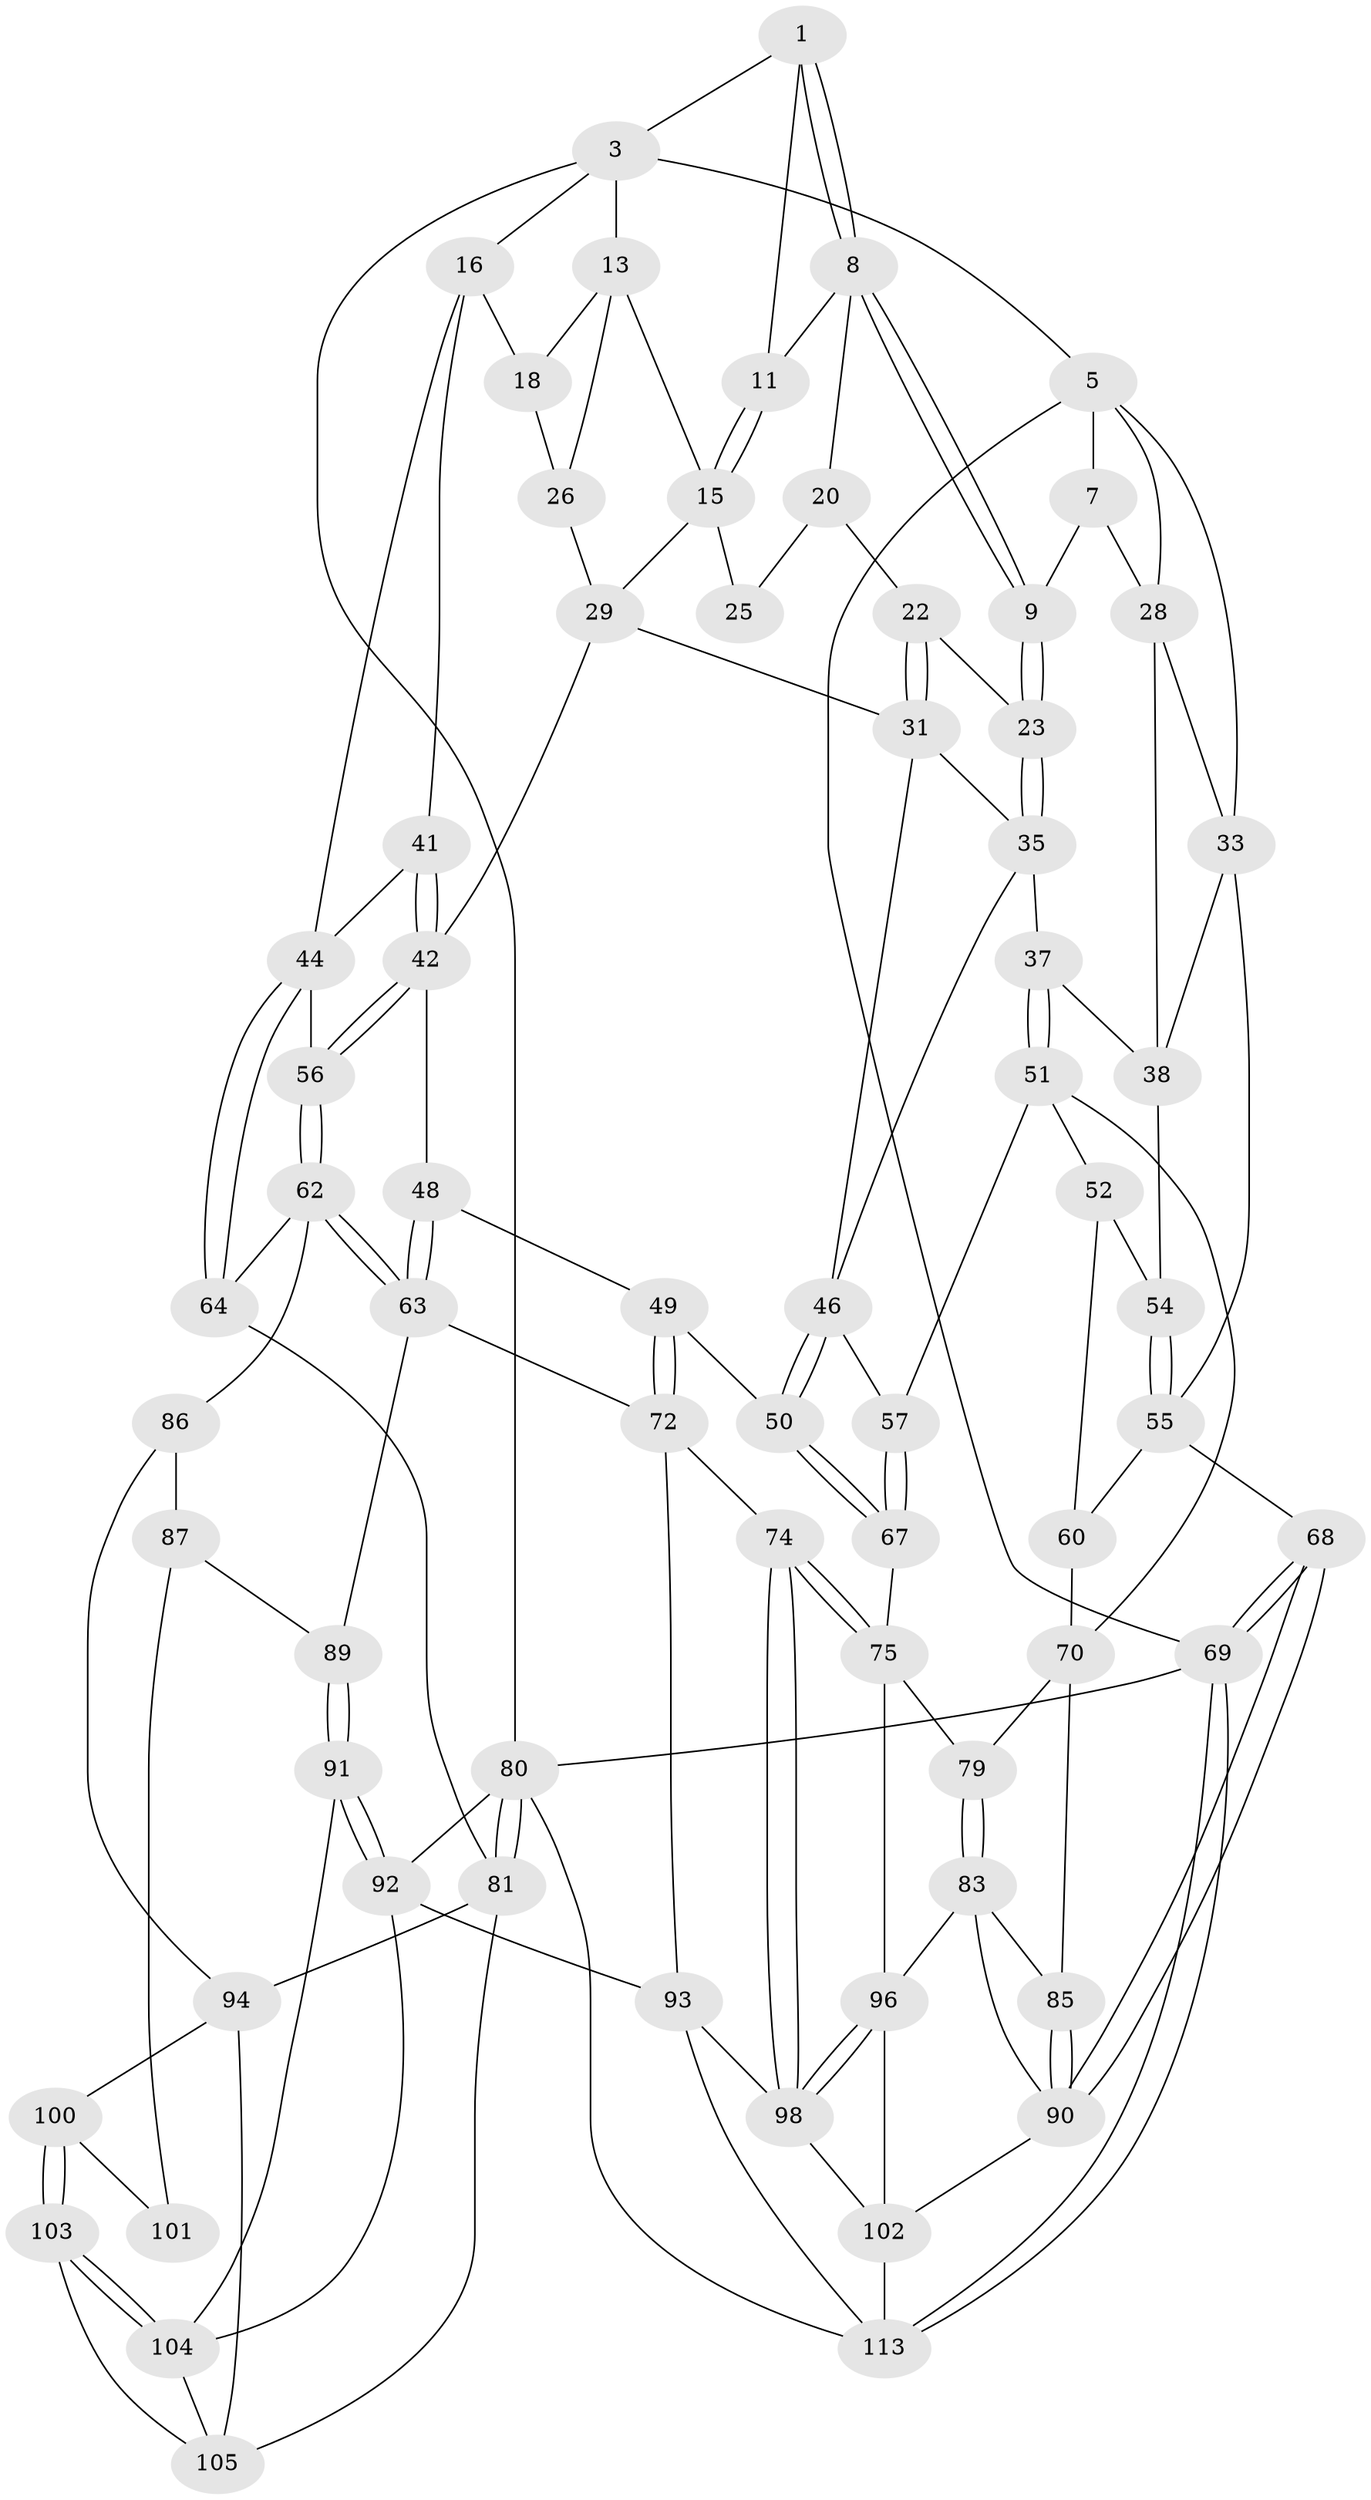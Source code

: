 // original degree distribution, {3: 0.017543859649122806, 4: 0.2543859649122807, 6: 0.23684210526315788, 5: 0.49122807017543857}
// Generated by graph-tools (version 1.1) at 2025/42/03/06/25 10:42:28]
// undirected, 69 vertices, 153 edges
graph export_dot {
graph [start="1"]
  node [color=gray90,style=filled];
  1 [pos="+0.47269616194775743+0",super="+2"];
  3 [pos="+0.8131868633159218+0",super="+4"];
  5 [pos="+0+0",super="+6"];
  7 [pos="+0.4496310567240147+0",super="+10"];
  8 [pos="+0.48421245795882+0",super="+12"];
  9 [pos="+0.32583272908326794+0.13851154277665917"];
  11 [pos="+0.6191729681938083+0.05678114838443167"];
  13 [pos="+0.7868988870859267+0",super="+14"];
  15 [pos="+0.6306565186090749+0.09378653117669956",super="+24"];
  16 [pos="+1+0.16016952445604382",super="+17"];
  18 [pos="+0.8661079257067856+0.179083136083086",super="+19"];
  20 [pos="+0.4919973448488499+0.009291363504561567",super="+21"];
  22 [pos="+0.46489479601442024+0.18829360281609825"];
  23 [pos="+0.3622104170300727+0.18103656177206706"];
  25 [pos="+0.6074315589913339+0.10579901742400626"];
  26 [pos="+0.7304935240139495+0.08186886702002961",super="+27"];
  28 [pos="+0.2524345927969522+0.10786540354657433",super="+32"];
  29 [pos="+0.6664759656268846+0.25475585836860376",super="+30"];
  31 [pos="+0.4977504744739844+0.2274265233769192",super="+40"];
  33 [pos="+0.09168767980164852+0.19252720617450078",super="+34"];
  35 [pos="+0.32662668870030637+0.27757360011550286",super="+36"];
  37 [pos="+0.20541577818270215+0.3253793754732348"];
  38 [pos="+0.19257490785883605+0.31612181814165746",super="+39"];
  41 [pos="+0.8432277891835427+0.2764258660836369"];
  42 [pos="+0.7122490496116524+0.3467466795702286",super="+43"];
  44 [pos="+1+0.3400071297282475",super="+45"];
  46 [pos="+0.445909595214837+0.4264552851615259",super="+47"];
  48 [pos="+0.5977846266974344+0.4216100137095729"];
  49 [pos="+0.5063355199608561+0.46711164720029646"];
  50 [pos="+0.4897341222526637+0.4648203732806748"];
  51 [pos="+0.14243560924480037+0.4670129367990697",super="+59"];
  52 [pos="+0.10719574358303112+0.447306285830354",super="+53"];
  54 [pos="+0.052269107672889184+0.3442776569650154"];
  55 [pos="+0+0.3281229274255435",super="+61"];
  56 [pos="+0.810806101330438+0.40364285407127026"];
  57 [pos="+0.2930558809913477+0.40891138763843116",super="+58"];
  60 [pos="+0+0.5536453119517071",super="+66"];
  62 [pos="+0.8243640762742008+0.5638373271686036",super="+65"];
  63 [pos="+0.7180960809402608+0.5719828544589397",super="+77"];
  64 [pos="+1+0.406122172786978"];
  67 [pos="+0.34758606472579523+0.5797565085194263",super="+76"];
  68 [pos="+0+1"];
  69 [pos="+0+1"];
  70 [pos="+0.14313965349242286+0.5605244001554686",super="+71"];
  72 [pos="+0.5338158327822127+0.6282326614139072",super="+73"];
  74 [pos="+0.46650207757432116+0.7373034151404647"];
  75 [pos="+0.3381246316300688+0.6303465441347523",super="+78"];
  79 [pos="+0.20809801969572064+0.650452285135142"];
  80 [pos="+1+1",super="+112"];
  81 [pos="+1+1",super="+82"];
  83 [pos="+0.1726964874489356+0.7183884877512576",super="+84"];
  85 [pos="+0.09268591838328501+0.6630513119126112"];
  86 [pos="+0.8715873926967301+0.6350898593062322"];
  87 [pos="+0.8539426828043525+0.6521932970474514",super="+88"];
  89 [pos="+0.6751226452133531+0.7537916586183271"];
  90 [pos="+0+1",super="+99"];
  91 [pos="+0.6507745477198587+0.7878458863446434"];
  92 [pos="+0.5974199678999286+0.8213118183518509",super="+111"];
  93 [pos="+0.5665243424810793+0.8136254016377407",super="+110"];
  94 [pos="+0.9361662277507224+0.7196760576191268",super="+95"];
  96 [pos="+0.22694025582442687+0.7847900207750281",super="+97"];
  98 [pos="+0.3464955302248513+0.8297993074421229",super="+108"];
  100 [pos="+0.8122266967654804+0.7830972805463272"];
  101 [pos="+0.79171457724121+0.7520588635802192"];
  102 [pos="+0.1816947188550976+0.8337482301154923",super="+109"];
  103 [pos="+0.8148717405189903+0.7916496489459494"];
  104 [pos="+0.7995247214930968+0.835363351380307",super="+107"];
  105 [pos="+0.903141029330646+0.7605368767328363",super="+106"];
  113 [pos="+0.04070657636820731+1",super="+114"];
  1 -- 8;
  1 -- 8;
  1 -- 3;
  1 -- 11;
  3 -- 13;
  3 -- 16;
  3 -- 80;
  3 -- 5;
  5 -- 69;
  5 -- 33;
  5 -- 28;
  5 -- 7;
  7 -- 9;
  7 -- 28;
  8 -- 9;
  8 -- 9;
  8 -- 11;
  8 -- 20;
  9 -- 23;
  9 -- 23;
  11 -- 15;
  11 -- 15;
  13 -- 18;
  13 -- 26;
  13 -- 15;
  15 -- 25;
  15 -- 29;
  16 -- 44;
  16 -- 41;
  16 -- 18;
  18 -- 26 [weight=2];
  20 -- 25 [weight=2];
  20 -- 22;
  22 -- 23;
  22 -- 31;
  22 -- 31;
  23 -- 35;
  23 -- 35;
  26 -- 29;
  28 -- 33;
  28 -- 38;
  29 -- 31;
  29 -- 42;
  31 -- 35;
  31 -- 46;
  33 -- 55;
  33 -- 38;
  35 -- 37;
  35 -- 46;
  37 -- 38;
  37 -- 51;
  37 -- 51;
  38 -- 54;
  41 -- 42;
  41 -- 42;
  41 -- 44;
  42 -- 56;
  42 -- 56;
  42 -- 48;
  44 -- 64;
  44 -- 64;
  44 -- 56;
  46 -- 50;
  46 -- 50;
  46 -- 57;
  48 -- 49;
  48 -- 63;
  48 -- 63;
  49 -- 50;
  49 -- 72;
  49 -- 72;
  50 -- 67;
  50 -- 67;
  51 -- 52;
  51 -- 70;
  51 -- 57;
  52 -- 54;
  52 -- 60 [weight=2];
  54 -- 55;
  54 -- 55;
  55 -- 60;
  55 -- 68;
  56 -- 62;
  56 -- 62;
  57 -- 67 [weight=2];
  57 -- 67;
  60 -- 70;
  62 -- 63;
  62 -- 63;
  62 -- 64;
  62 -- 86;
  63 -- 72;
  63 -- 89;
  64 -- 81;
  67 -- 75;
  68 -- 69;
  68 -- 69;
  68 -- 90;
  68 -- 90;
  69 -- 113;
  69 -- 113;
  69 -- 80;
  70 -- 79;
  70 -- 85;
  72 -- 74;
  72 -- 93;
  74 -- 75;
  74 -- 75;
  74 -- 98;
  74 -- 98;
  75 -- 96;
  75 -- 79;
  79 -- 83;
  79 -- 83;
  80 -- 81;
  80 -- 81;
  80 -- 113;
  80 -- 92;
  81 -- 94;
  81 -- 105;
  83 -- 85;
  83 -- 90;
  83 -- 96;
  85 -- 90;
  85 -- 90;
  86 -- 87;
  86 -- 94;
  87 -- 101 [weight=2];
  87 -- 89;
  89 -- 91;
  89 -- 91;
  90 -- 102;
  91 -- 92;
  91 -- 92;
  91 -- 104;
  92 -- 93;
  92 -- 104;
  93 -- 98;
  93 -- 113;
  94 -- 105;
  94 -- 100;
  96 -- 98;
  96 -- 98;
  96 -- 102;
  98 -- 102;
  100 -- 101;
  100 -- 103;
  100 -- 103;
  102 -- 113;
  103 -- 104;
  103 -- 104;
  103 -- 105;
  104 -- 105;
}
